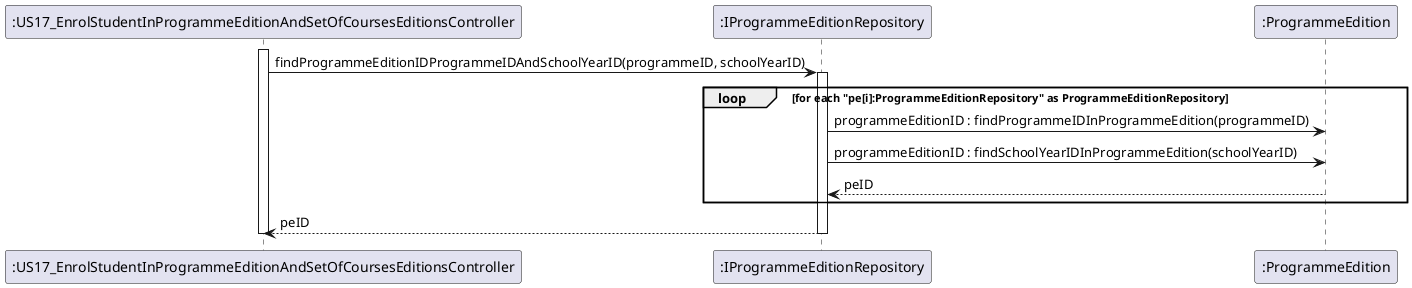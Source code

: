 @startuml
participant ":US17_EnrolStudentInProgrammeEditionAndSetOfCoursesEditionsController" as Controller
activate Controller
participant ":IProgrammeEditionRepository" as ProgrammeEditionRepository
Controller -> ProgrammeEditionRepository : findProgrammeEditionIDProgrammeIDAndSchoolYearID(programmeID, schoolYearID)
activate ProgrammeEditionRepository
participant ":ProgrammeEdition" as ProgrammeEdition
loop for each "pe[i]:ProgrammeEditionRepository" as ProgrammeEditionRepository
ProgrammeEditionRepository -> ProgrammeEdition : programmeEditionID : findProgrammeIDInProgrammeEdition(programmeID)
ProgrammeEditionRepository -> ProgrammeEdition : programmeEditionID : findSchoolYearIDInProgrammeEdition(schoolYearID)
ProgrammeEdition --> ProgrammeEditionRepository : peID
end
ProgrammeEditionRepository --> Controller :  peID
deactivate ProgrammeEditionRepository
deactivate Controller
@enduml